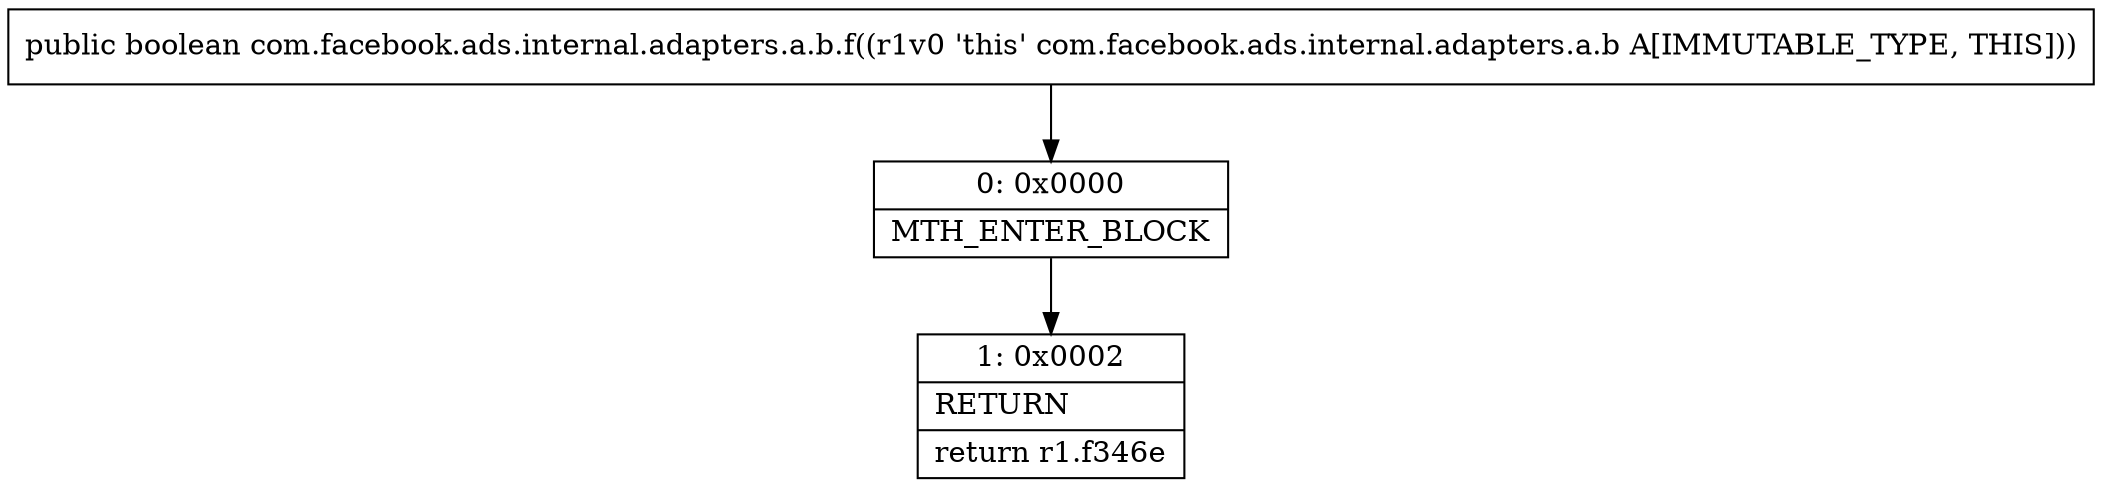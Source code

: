 digraph "CFG forcom.facebook.ads.internal.adapters.a.b.f()Z" {
Node_0 [shape=record,label="{0\:\ 0x0000|MTH_ENTER_BLOCK\l}"];
Node_1 [shape=record,label="{1\:\ 0x0002|RETURN\l|return r1.f346e\l}"];
MethodNode[shape=record,label="{public boolean com.facebook.ads.internal.adapters.a.b.f((r1v0 'this' com.facebook.ads.internal.adapters.a.b A[IMMUTABLE_TYPE, THIS])) }"];
MethodNode -> Node_0;
Node_0 -> Node_1;
}

